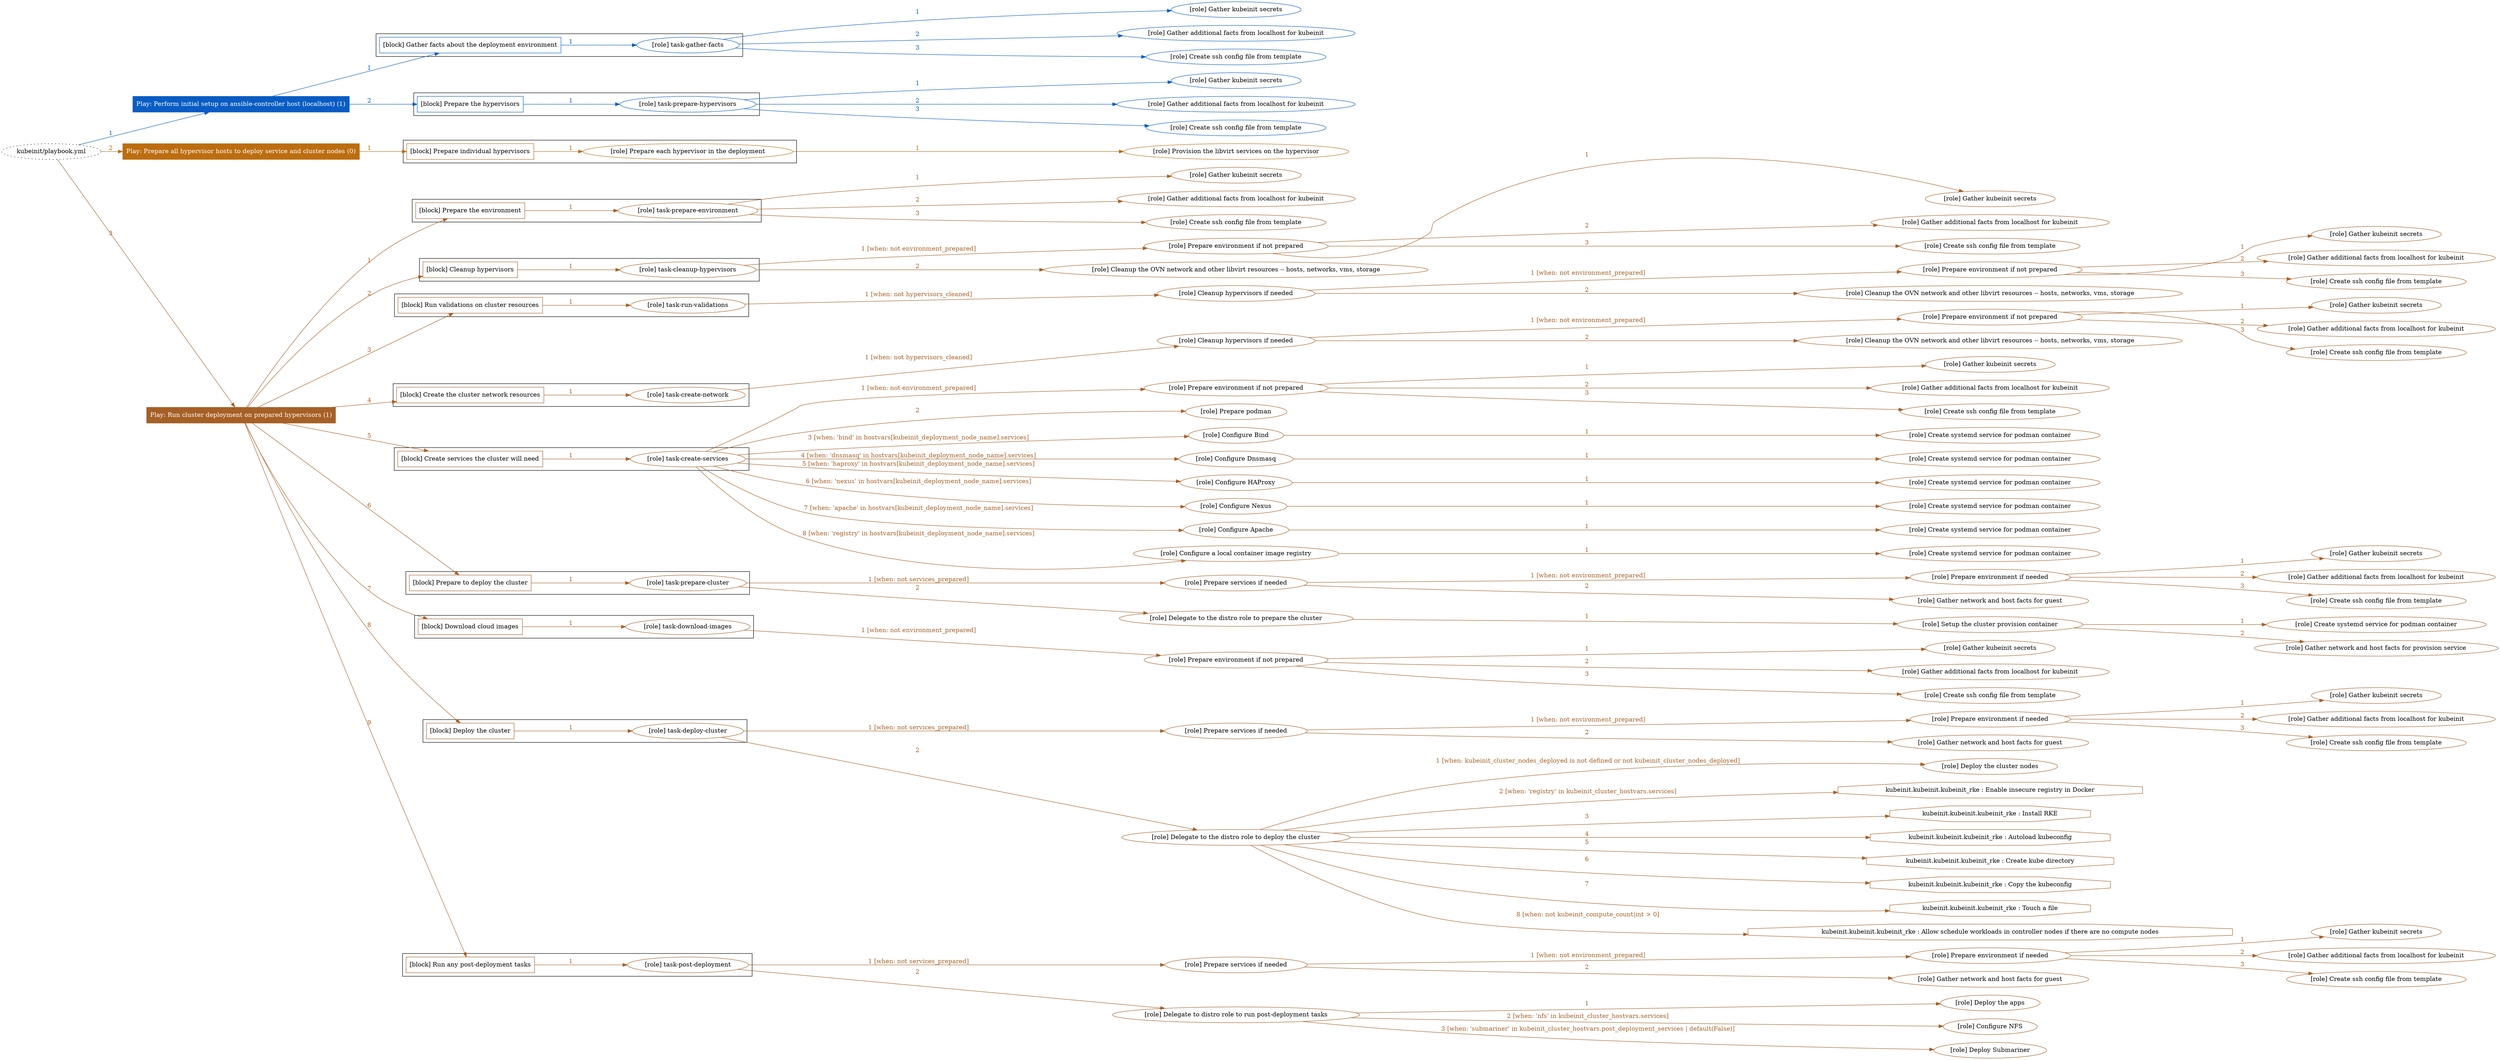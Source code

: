 digraph {
	graph [concentrate=true ordering=in rankdir=LR ratio=fill]
	edge [esep=5 sep=10]
	"kubeinit/playbook.yml" [URL="/home/runner/work/kubeinit/kubeinit/kubeinit/playbook.yml" id=playbook_fe34e8a0 style=dotted]
	play_9c0b205e [label="Play: Perform initial setup on ansible-controller host (localhost) (1)" URL="/home/runner/work/kubeinit/kubeinit/kubeinit/playbook.yml" color="#095cc3" fontcolor="#ffffff" id=play_9c0b205e shape=box style=filled tooltip=localhost]
	"kubeinit/playbook.yml" -> play_9c0b205e [label="1 " color="#095cc3" fontcolor="#095cc3" id=edge_bffbe8af labeltooltip="1 " tooltip="1 "]
	subgraph "Gather kubeinit secrets" {
		role_e1640d51 [label="[role] Gather kubeinit secrets" URL="/home/runner/.ansible/collections/ansible_collections/kubeinit/kubeinit/roles/kubeinit_prepare/tasks/gather_kubeinit_facts.yml" color="#095cc3" id=role_e1640d51 tooltip="Gather kubeinit secrets"]
	}
	subgraph "Gather additional facts from localhost for kubeinit" {
		role_de370a4b [label="[role] Gather additional facts from localhost for kubeinit" URL="/home/runner/.ansible/collections/ansible_collections/kubeinit/kubeinit/roles/kubeinit_prepare/tasks/gather_kubeinit_facts.yml" color="#095cc3" id=role_de370a4b tooltip="Gather additional facts from localhost for kubeinit"]
	}
	subgraph "Create ssh config file from template" {
		role_37d95db9 [label="[role] Create ssh config file from template" URL="/home/runner/.ansible/collections/ansible_collections/kubeinit/kubeinit/roles/kubeinit_prepare/tasks/gather_kubeinit_facts.yml" color="#095cc3" id=role_37d95db9 tooltip="Create ssh config file from template"]
	}
	subgraph "task-gather-facts" {
		role_39956434 [label="[role] task-gather-facts" URL="/home/runner/work/kubeinit/kubeinit/kubeinit/playbook.yml" color="#095cc3" id=role_39956434 tooltip="task-gather-facts"]
		role_39956434 -> role_e1640d51 [label="1 " color="#095cc3" fontcolor="#095cc3" id=edge_65debef9 labeltooltip="1 " tooltip="1 "]
		role_39956434 -> role_de370a4b [label="2 " color="#095cc3" fontcolor="#095cc3" id=edge_b039e6a9 labeltooltip="2 " tooltip="2 "]
		role_39956434 -> role_37d95db9 [label="3 " color="#095cc3" fontcolor="#095cc3" id=edge_5085c412 labeltooltip="3 " tooltip="3 "]
	}
	subgraph "Gather kubeinit secrets" {
		role_d4c2f6fe [label="[role] Gather kubeinit secrets" URL="/home/runner/.ansible/collections/ansible_collections/kubeinit/kubeinit/roles/kubeinit_prepare/tasks/gather_kubeinit_facts.yml" color="#095cc3" id=role_d4c2f6fe tooltip="Gather kubeinit secrets"]
	}
	subgraph "Gather additional facts from localhost for kubeinit" {
		role_e88be608 [label="[role] Gather additional facts from localhost for kubeinit" URL="/home/runner/.ansible/collections/ansible_collections/kubeinit/kubeinit/roles/kubeinit_prepare/tasks/gather_kubeinit_facts.yml" color="#095cc3" id=role_e88be608 tooltip="Gather additional facts from localhost for kubeinit"]
	}
	subgraph "Create ssh config file from template" {
		role_f9c2bd3b [label="[role] Create ssh config file from template" URL="/home/runner/.ansible/collections/ansible_collections/kubeinit/kubeinit/roles/kubeinit_prepare/tasks/gather_kubeinit_facts.yml" color="#095cc3" id=role_f9c2bd3b tooltip="Create ssh config file from template"]
	}
	subgraph "task-prepare-hypervisors" {
		role_167d0771 [label="[role] task-prepare-hypervisors" URL="/home/runner/work/kubeinit/kubeinit/kubeinit/playbook.yml" color="#095cc3" id=role_167d0771 tooltip="task-prepare-hypervisors"]
		role_167d0771 -> role_d4c2f6fe [label="1 " color="#095cc3" fontcolor="#095cc3" id=edge_fdb23a2d labeltooltip="1 " tooltip="1 "]
		role_167d0771 -> role_e88be608 [label="2 " color="#095cc3" fontcolor="#095cc3" id=edge_0bb4cd98 labeltooltip="2 " tooltip="2 "]
		role_167d0771 -> role_f9c2bd3b [label="3 " color="#095cc3" fontcolor="#095cc3" id=edge_c414ba57 labeltooltip="3 " tooltip="3 "]
	}
	subgraph "Play: Perform initial setup on ansible-controller host (localhost) (1)" {
		play_9c0b205e -> block_0f316320 [label=1 color="#095cc3" fontcolor="#095cc3" id=edge_a9e786d7 labeltooltip=1 tooltip=1]
		subgraph cluster_block_0f316320 {
			block_0f316320 [label="[block] Gather facts about the deployment environment" URL="/home/runner/work/kubeinit/kubeinit/kubeinit/playbook.yml" color="#095cc3" id=block_0f316320 labeltooltip="Gather facts about the deployment environment" shape=box tooltip="Gather facts about the deployment environment"]
			block_0f316320 -> role_39956434 [label="1 " color="#095cc3" fontcolor="#095cc3" id=edge_ee154761 labeltooltip="1 " tooltip="1 "]
		}
		play_9c0b205e -> block_0576909c [label=2 color="#095cc3" fontcolor="#095cc3" id=edge_ca865987 labeltooltip=2 tooltip=2]
		subgraph cluster_block_0576909c {
			block_0576909c [label="[block] Prepare the hypervisors" URL="/home/runner/work/kubeinit/kubeinit/kubeinit/playbook.yml" color="#095cc3" id=block_0576909c labeltooltip="Prepare the hypervisors" shape=box tooltip="Prepare the hypervisors"]
			block_0576909c -> role_167d0771 [label="1 " color="#095cc3" fontcolor="#095cc3" id=edge_6fd53b3e labeltooltip="1 " tooltip="1 "]
		}
	}
	play_3e643c8e [label="Play: Prepare all hypervisor hosts to deploy service and cluster nodes (0)" URL="/home/runner/work/kubeinit/kubeinit/kubeinit/playbook.yml" color="#bc6d10" fontcolor="#ffffff" id=play_3e643c8e shape=box style=filled tooltip="Play: Prepare all hypervisor hosts to deploy service and cluster nodes (0)"]
	"kubeinit/playbook.yml" -> play_3e643c8e [label="2 " color="#bc6d10" fontcolor="#bc6d10" id=edge_363b2026 labeltooltip="2 " tooltip="2 "]
	subgraph "Provision the libvirt services on the hypervisor" {
		role_adb630d2 [label="[role] Provision the libvirt services on the hypervisor" URL="/home/runner/.ansible/collections/ansible_collections/kubeinit/kubeinit/roles/kubeinit_prepare/tasks/prepare_hypervisor.yml" color="#bc6d10" id=role_adb630d2 tooltip="Provision the libvirt services on the hypervisor"]
	}
	subgraph "Prepare each hypervisor in the deployment" {
		role_0bcf5a8e [label="[role] Prepare each hypervisor in the deployment" URL="/home/runner/work/kubeinit/kubeinit/kubeinit/playbook.yml" color="#bc6d10" id=role_0bcf5a8e tooltip="Prepare each hypervisor in the deployment"]
		role_0bcf5a8e -> role_adb630d2 [label="1 " color="#bc6d10" fontcolor="#bc6d10" id=edge_fae4fd6c labeltooltip="1 " tooltip="1 "]
	}
	subgraph "Play: Prepare all hypervisor hosts to deploy service and cluster nodes (0)" {
		play_3e643c8e -> block_5d1964eb [label=1 color="#bc6d10" fontcolor="#bc6d10" id=edge_9838f5aa labeltooltip=1 tooltip=1]
		subgraph cluster_block_5d1964eb {
			block_5d1964eb [label="[block] Prepare individual hypervisors" URL="/home/runner/work/kubeinit/kubeinit/kubeinit/playbook.yml" color="#bc6d10" id=block_5d1964eb labeltooltip="Prepare individual hypervisors" shape=box tooltip="Prepare individual hypervisors"]
			block_5d1964eb -> role_0bcf5a8e [label="1 " color="#bc6d10" fontcolor="#bc6d10" id=edge_b7c336b2 labeltooltip="1 " tooltip="1 "]
		}
	}
	play_5c9658aa [label="Play: Run cluster deployment on prepared hypervisors (1)" URL="/home/runner/work/kubeinit/kubeinit/kubeinit/playbook.yml" color="#a66026" fontcolor="#ffffff" id=play_5c9658aa shape=box style=filled tooltip=localhost]
	"kubeinit/playbook.yml" -> play_5c9658aa [label="3 " color="#a66026" fontcolor="#a66026" id=edge_738f058e labeltooltip="3 " tooltip="3 "]
	subgraph "Gather kubeinit secrets" {
		role_40c6a48e [label="[role] Gather kubeinit secrets" URL="/home/runner/.ansible/collections/ansible_collections/kubeinit/kubeinit/roles/kubeinit_prepare/tasks/gather_kubeinit_facts.yml" color="#a66026" id=role_40c6a48e tooltip="Gather kubeinit secrets"]
	}
	subgraph "Gather additional facts from localhost for kubeinit" {
		role_91cb5350 [label="[role] Gather additional facts from localhost for kubeinit" URL="/home/runner/.ansible/collections/ansible_collections/kubeinit/kubeinit/roles/kubeinit_prepare/tasks/gather_kubeinit_facts.yml" color="#a66026" id=role_91cb5350 tooltip="Gather additional facts from localhost for kubeinit"]
	}
	subgraph "Create ssh config file from template" {
		role_c401ba5c [label="[role] Create ssh config file from template" URL="/home/runner/.ansible/collections/ansible_collections/kubeinit/kubeinit/roles/kubeinit_prepare/tasks/gather_kubeinit_facts.yml" color="#a66026" id=role_c401ba5c tooltip="Create ssh config file from template"]
	}
	subgraph "task-prepare-environment" {
		role_5529e297 [label="[role] task-prepare-environment" URL="/home/runner/work/kubeinit/kubeinit/kubeinit/playbook.yml" color="#a66026" id=role_5529e297 tooltip="task-prepare-environment"]
		role_5529e297 -> role_40c6a48e [label="1 " color="#a66026" fontcolor="#a66026" id=edge_7d2e33de labeltooltip="1 " tooltip="1 "]
		role_5529e297 -> role_91cb5350 [label="2 " color="#a66026" fontcolor="#a66026" id=edge_311bb354 labeltooltip="2 " tooltip="2 "]
		role_5529e297 -> role_c401ba5c [label="3 " color="#a66026" fontcolor="#a66026" id=edge_d518985f labeltooltip="3 " tooltip="3 "]
	}
	subgraph "Gather kubeinit secrets" {
		role_8f4e50d2 [label="[role] Gather kubeinit secrets" URL="/home/runner/.ansible/collections/ansible_collections/kubeinit/kubeinit/roles/kubeinit_prepare/tasks/gather_kubeinit_facts.yml" color="#a66026" id=role_8f4e50d2 tooltip="Gather kubeinit secrets"]
	}
	subgraph "Gather additional facts from localhost for kubeinit" {
		role_58cf25cd [label="[role] Gather additional facts from localhost for kubeinit" URL="/home/runner/.ansible/collections/ansible_collections/kubeinit/kubeinit/roles/kubeinit_prepare/tasks/gather_kubeinit_facts.yml" color="#a66026" id=role_58cf25cd tooltip="Gather additional facts from localhost for kubeinit"]
	}
	subgraph "Create ssh config file from template" {
		role_5f051ae1 [label="[role] Create ssh config file from template" URL="/home/runner/.ansible/collections/ansible_collections/kubeinit/kubeinit/roles/kubeinit_prepare/tasks/gather_kubeinit_facts.yml" color="#a66026" id=role_5f051ae1 tooltip="Create ssh config file from template"]
	}
	subgraph "Prepare environment if not prepared" {
		role_4f41f121 [label="[role] Prepare environment if not prepared" URL="/home/runner/.ansible/collections/ansible_collections/kubeinit/kubeinit/roles/kubeinit_prepare/tasks/cleanup_hypervisors.yml" color="#a66026" id=role_4f41f121 tooltip="Prepare environment if not prepared"]
		role_4f41f121 -> role_8f4e50d2 [label="1 " color="#a66026" fontcolor="#a66026" id=edge_45993ec2 labeltooltip="1 " tooltip="1 "]
		role_4f41f121 -> role_58cf25cd [label="2 " color="#a66026" fontcolor="#a66026" id=edge_1919733a labeltooltip="2 " tooltip="2 "]
		role_4f41f121 -> role_5f051ae1 [label="3 " color="#a66026" fontcolor="#a66026" id=edge_035f30ba labeltooltip="3 " tooltip="3 "]
	}
	subgraph "Cleanup the OVN network and other libvirt resources -- hosts, networks, vms, storage" {
		role_99d4be7d [label="[role] Cleanup the OVN network and other libvirt resources -- hosts, networks, vms, storage" URL="/home/runner/.ansible/collections/ansible_collections/kubeinit/kubeinit/roles/kubeinit_prepare/tasks/cleanup_hypervisors.yml" color="#a66026" id=role_99d4be7d tooltip="Cleanup the OVN network and other libvirt resources -- hosts, networks, vms, storage"]
	}
	subgraph "task-cleanup-hypervisors" {
		role_08a7f446 [label="[role] task-cleanup-hypervisors" URL="/home/runner/work/kubeinit/kubeinit/kubeinit/playbook.yml" color="#a66026" id=role_08a7f446 tooltip="task-cleanup-hypervisors"]
		role_08a7f446 -> role_4f41f121 [label="1 [when: not environment_prepared]" color="#a66026" fontcolor="#a66026" id=edge_fcaa0eaf labeltooltip="1 [when: not environment_prepared]" tooltip="1 [when: not environment_prepared]"]
		role_08a7f446 -> role_99d4be7d [label="2 " color="#a66026" fontcolor="#a66026" id=edge_d4a031b6 labeltooltip="2 " tooltip="2 "]
	}
	subgraph "Gather kubeinit secrets" {
		role_af3ca99b [label="[role] Gather kubeinit secrets" URL="/home/runner/.ansible/collections/ansible_collections/kubeinit/kubeinit/roles/kubeinit_prepare/tasks/gather_kubeinit_facts.yml" color="#a66026" id=role_af3ca99b tooltip="Gather kubeinit secrets"]
	}
	subgraph "Gather additional facts from localhost for kubeinit" {
		role_fe3f9070 [label="[role] Gather additional facts from localhost for kubeinit" URL="/home/runner/.ansible/collections/ansible_collections/kubeinit/kubeinit/roles/kubeinit_prepare/tasks/gather_kubeinit_facts.yml" color="#a66026" id=role_fe3f9070 tooltip="Gather additional facts from localhost for kubeinit"]
	}
	subgraph "Create ssh config file from template" {
		role_0b9f40be [label="[role] Create ssh config file from template" URL="/home/runner/.ansible/collections/ansible_collections/kubeinit/kubeinit/roles/kubeinit_prepare/tasks/gather_kubeinit_facts.yml" color="#a66026" id=role_0b9f40be tooltip="Create ssh config file from template"]
	}
	subgraph "Prepare environment if not prepared" {
		role_b4ab9ff5 [label="[role] Prepare environment if not prepared" URL="/home/runner/.ansible/collections/ansible_collections/kubeinit/kubeinit/roles/kubeinit_prepare/tasks/cleanup_hypervisors.yml" color="#a66026" id=role_b4ab9ff5 tooltip="Prepare environment if not prepared"]
		role_b4ab9ff5 -> role_af3ca99b [label="1 " color="#a66026" fontcolor="#a66026" id=edge_fe71f2f1 labeltooltip="1 " tooltip="1 "]
		role_b4ab9ff5 -> role_fe3f9070 [label="2 " color="#a66026" fontcolor="#a66026" id=edge_c71f73a9 labeltooltip="2 " tooltip="2 "]
		role_b4ab9ff5 -> role_0b9f40be [label="3 " color="#a66026" fontcolor="#a66026" id=edge_793f31df labeltooltip="3 " tooltip="3 "]
	}
	subgraph "Cleanup the OVN network and other libvirt resources -- hosts, networks, vms, storage" {
		role_eadd74a2 [label="[role] Cleanup the OVN network and other libvirt resources -- hosts, networks, vms, storage" URL="/home/runner/.ansible/collections/ansible_collections/kubeinit/kubeinit/roles/kubeinit_prepare/tasks/cleanup_hypervisors.yml" color="#a66026" id=role_eadd74a2 tooltip="Cleanup the OVN network and other libvirt resources -- hosts, networks, vms, storage"]
	}
	subgraph "Cleanup hypervisors if needed" {
		role_bb9842e7 [label="[role] Cleanup hypervisors if needed" URL="/home/runner/.ansible/collections/ansible_collections/kubeinit/kubeinit/roles/kubeinit_validations/tasks/main.yml" color="#a66026" id=role_bb9842e7 tooltip="Cleanup hypervisors if needed"]
		role_bb9842e7 -> role_b4ab9ff5 [label="1 [when: not environment_prepared]" color="#a66026" fontcolor="#a66026" id=edge_9298ee03 labeltooltip="1 [when: not environment_prepared]" tooltip="1 [when: not environment_prepared]"]
		role_bb9842e7 -> role_eadd74a2 [label="2 " color="#a66026" fontcolor="#a66026" id=edge_7cf34c5c labeltooltip="2 " tooltip="2 "]
	}
	subgraph "task-run-validations" {
		role_40655a6a [label="[role] task-run-validations" URL="/home/runner/work/kubeinit/kubeinit/kubeinit/playbook.yml" color="#a66026" id=role_40655a6a tooltip="task-run-validations"]
		role_40655a6a -> role_bb9842e7 [label="1 [when: not hypervisors_cleaned]" color="#a66026" fontcolor="#a66026" id=edge_7fa7163b labeltooltip="1 [when: not hypervisors_cleaned]" tooltip="1 [when: not hypervisors_cleaned]"]
	}
	subgraph "Gather kubeinit secrets" {
		role_af206c48 [label="[role] Gather kubeinit secrets" URL="/home/runner/.ansible/collections/ansible_collections/kubeinit/kubeinit/roles/kubeinit_prepare/tasks/gather_kubeinit_facts.yml" color="#a66026" id=role_af206c48 tooltip="Gather kubeinit secrets"]
	}
	subgraph "Gather additional facts from localhost for kubeinit" {
		role_7c6b5a40 [label="[role] Gather additional facts from localhost for kubeinit" URL="/home/runner/.ansible/collections/ansible_collections/kubeinit/kubeinit/roles/kubeinit_prepare/tasks/gather_kubeinit_facts.yml" color="#a66026" id=role_7c6b5a40 tooltip="Gather additional facts from localhost for kubeinit"]
	}
	subgraph "Create ssh config file from template" {
		role_515eb966 [label="[role] Create ssh config file from template" URL="/home/runner/.ansible/collections/ansible_collections/kubeinit/kubeinit/roles/kubeinit_prepare/tasks/gather_kubeinit_facts.yml" color="#a66026" id=role_515eb966 tooltip="Create ssh config file from template"]
	}
	subgraph "Prepare environment if not prepared" {
		role_2a192465 [label="[role] Prepare environment if not prepared" URL="/home/runner/.ansible/collections/ansible_collections/kubeinit/kubeinit/roles/kubeinit_prepare/tasks/cleanup_hypervisors.yml" color="#a66026" id=role_2a192465 tooltip="Prepare environment if not prepared"]
		role_2a192465 -> role_af206c48 [label="1 " color="#a66026" fontcolor="#a66026" id=edge_dd006769 labeltooltip="1 " tooltip="1 "]
		role_2a192465 -> role_7c6b5a40 [label="2 " color="#a66026" fontcolor="#a66026" id=edge_7196a6a1 labeltooltip="2 " tooltip="2 "]
		role_2a192465 -> role_515eb966 [label="3 " color="#a66026" fontcolor="#a66026" id=edge_86304316 labeltooltip="3 " tooltip="3 "]
	}
	subgraph "Cleanup the OVN network and other libvirt resources -- hosts, networks, vms, storage" {
		role_bba50574 [label="[role] Cleanup the OVN network and other libvirt resources -- hosts, networks, vms, storage" URL="/home/runner/.ansible/collections/ansible_collections/kubeinit/kubeinit/roles/kubeinit_prepare/tasks/cleanup_hypervisors.yml" color="#a66026" id=role_bba50574 tooltip="Cleanup the OVN network and other libvirt resources -- hosts, networks, vms, storage"]
	}
	subgraph "Cleanup hypervisors if needed" {
		role_d2c3c6a8 [label="[role] Cleanup hypervisors if needed" URL="/home/runner/.ansible/collections/ansible_collections/kubeinit/kubeinit/roles/kubeinit_libvirt/tasks/create_network.yml" color="#a66026" id=role_d2c3c6a8 tooltip="Cleanup hypervisors if needed"]
		role_d2c3c6a8 -> role_2a192465 [label="1 [when: not environment_prepared]" color="#a66026" fontcolor="#a66026" id=edge_82b76984 labeltooltip="1 [when: not environment_prepared]" tooltip="1 [when: not environment_prepared]"]
		role_d2c3c6a8 -> role_bba50574 [label="2 " color="#a66026" fontcolor="#a66026" id=edge_02e5afa6 labeltooltip="2 " tooltip="2 "]
	}
	subgraph "task-create-network" {
		role_0129a430 [label="[role] task-create-network" URL="/home/runner/work/kubeinit/kubeinit/kubeinit/playbook.yml" color="#a66026" id=role_0129a430 tooltip="task-create-network"]
		role_0129a430 -> role_d2c3c6a8 [label="1 [when: not hypervisors_cleaned]" color="#a66026" fontcolor="#a66026" id=edge_24b5eb38 labeltooltip="1 [when: not hypervisors_cleaned]" tooltip="1 [when: not hypervisors_cleaned]"]
	}
	subgraph "Gather kubeinit secrets" {
		role_3623cb34 [label="[role] Gather kubeinit secrets" URL="/home/runner/.ansible/collections/ansible_collections/kubeinit/kubeinit/roles/kubeinit_prepare/tasks/gather_kubeinit_facts.yml" color="#a66026" id=role_3623cb34 tooltip="Gather kubeinit secrets"]
	}
	subgraph "Gather additional facts from localhost for kubeinit" {
		role_6e1be596 [label="[role] Gather additional facts from localhost for kubeinit" URL="/home/runner/.ansible/collections/ansible_collections/kubeinit/kubeinit/roles/kubeinit_prepare/tasks/gather_kubeinit_facts.yml" color="#a66026" id=role_6e1be596 tooltip="Gather additional facts from localhost for kubeinit"]
	}
	subgraph "Create ssh config file from template" {
		role_fdf291c1 [label="[role] Create ssh config file from template" URL="/home/runner/.ansible/collections/ansible_collections/kubeinit/kubeinit/roles/kubeinit_prepare/tasks/gather_kubeinit_facts.yml" color="#a66026" id=role_fdf291c1 tooltip="Create ssh config file from template"]
	}
	subgraph "Prepare environment if not prepared" {
		role_2bdd191a [label="[role] Prepare environment if not prepared" URL="/home/runner/.ansible/collections/ansible_collections/kubeinit/kubeinit/roles/kubeinit_services/tasks/main.yml" color="#a66026" id=role_2bdd191a tooltip="Prepare environment if not prepared"]
		role_2bdd191a -> role_3623cb34 [label="1 " color="#a66026" fontcolor="#a66026" id=edge_8d4df918 labeltooltip="1 " tooltip="1 "]
		role_2bdd191a -> role_6e1be596 [label="2 " color="#a66026" fontcolor="#a66026" id=edge_79024874 labeltooltip="2 " tooltip="2 "]
		role_2bdd191a -> role_fdf291c1 [label="3 " color="#a66026" fontcolor="#a66026" id=edge_3f2ade95 labeltooltip="3 " tooltip="3 "]
	}
	subgraph "Prepare podman" {
		role_145aa4d2 [label="[role] Prepare podman" URL="/home/runner/.ansible/collections/ansible_collections/kubeinit/kubeinit/roles/kubeinit_services/tasks/00_create_service_pod.yml" color="#a66026" id=role_145aa4d2 tooltip="Prepare podman"]
	}
	subgraph "Create systemd service for podman container" {
		role_9ac84d60 [label="[role] Create systemd service for podman container" URL="/home/runner/.ansible/collections/ansible_collections/kubeinit/kubeinit/roles/kubeinit_bind/tasks/main.yml" color="#a66026" id=role_9ac84d60 tooltip="Create systemd service for podman container"]
	}
	subgraph "Configure Bind" {
		role_7bae5fd0 [label="[role] Configure Bind" URL="/home/runner/.ansible/collections/ansible_collections/kubeinit/kubeinit/roles/kubeinit_services/tasks/start_services_containers.yml" color="#a66026" id=role_7bae5fd0 tooltip="Configure Bind"]
		role_7bae5fd0 -> role_9ac84d60 [label="1 " color="#a66026" fontcolor="#a66026" id=edge_618cd9e1 labeltooltip="1 " tooltip="1 "]
	}
	subgraph "Create systemd service for podman container" {
		role_3da0f931 [label="[role] Create systemd service for podman container" URL="/home/runner/.ansible/collections/ansible_collections/kubeinit/kubeinit/roles/kubeinit_dnsmasq/tasks/main.yml" color="#a66026" id=role_3da0f931 tooltip="Create systemd service for podman container"]
	}
	subgraph "Configure Dnsmasq" {
		role_75ae9769 [label="[role] Configure Dnsmasq" URL="/home/runner/.ansible/collections/ansible_collections/kubeinit/kubeinit/roles/kubeinit_services/tasks/start_services_containers.yml" color="#a66026" id=role_75ae9769 tooltip="Configure Dnsmasq"]
		role_75ae9769 -> role_3da0f931 [label="1 " color="#a66026" fontcolor="#a66026" id=edge_10fe2de3 labeltooltip="1 " tooltip="1 "]
	}
	subgraph "Create systemd service for podman container" {
		role_b36988fc [label="[role] Create systemd service for podman container" URL="/home/runner/.ansible/collections/ansible_collections/kubeinit/kubeinit/roles/kubeinit_haproxy/tasks/main.yml" color="#a66026" id=role_b36988fc tooltip="Create systemd service for podman container"]
	}
	subgraph "Configure HAProxy" {
		role_6801e89b [label="[role] Configure HAProxy" URL="/home/runner/.ansible/collections/ansible_collections/kubeinit/kubeinit/roles/kubeinit_services/tasks/start_services_containers.yml" color="#a66026" id=role_6801e89b tooltip="Configure HAProxy"]
		role_6801e89b -> role_b36988fc [label="1 " color="#a66026" fontcolor="#a66026" id=edge_fdd634fe labeltooltip="1 " tooltip="1 "]
	}
	subgraph "Create systemd service for podman container" {
		role_ac14302d [label="[role] Create systemd service for podman container" URL="/home/runner/.ansible/collections/ansible_collections/kubeinit/kubeinit/roles/kubeinit_nexus/tasks/main.yml" color="#a66026" id=role_ac14302d tooltip="Create systemd service for podman container"]
	}
	subgraph "Configure Nexus" {
		role_25e23142 [label="[role] Configure Nexus" URL="/home/runner/.ansible/collections/ansible_collections/kubeinit/kubeinit/roles/kubeinit_services/tasks/start_services_containers.yml" color="#a66026" id=role_25e23142 tooltip="Configure Nexus"]
		role_25e23142 -> role_ac14302d [label="1 " color="#a66026" fontcolor="#a66026" id=edge_e547826c labeltooltip="1 " tooltip="1 "]
	}
	subgraph "Create systemd service for podman container" {
		role_ec865fc1 [label="[role] Create systemd service for podman container" URL="/home/runner/.ansible/collections/ansible_collections/kubeinit/kubeinit/roles/kubeinit_apache/tasks/main.yml" color="#a66026" id=role_ec865fc1 tooltip="Create systemd service for podman container"]
	}
	subgraph "Configure Apache" {
		role_325ec36b [label="[role] Configure Apache" URL="/home/runner/.ansible/collections/ansible_collections/kubeinit/kubeinit/roles/kubeinit_services/tasks/start_services_containers.yml" color="#a66026" id=role_325ec36b tooltip="Configure Apache"]
		role_325ec36b -> role_ec865fc1 [label="1 " color="#a66026" fontcolor="#a66026" id=edge_7643a9b4 labeltooltip="1 " tooltip="1 "]
	}
	subgraph "Create systemd service for podman container" {
		role_fb1521e1 [label="[role] Create systemd service for podman container" URL="/home/runner/.ansible/collections/ansible_collections/kubeinit/kubeinit/roles/kubeinit_registry/tasks/main.yml" color="#a66026" id=role_fb1521e1 tooltip="Create systemd service for podman container"]
	}
	subgraph "Configure a local container image registry" {
		role_2659f1cc [label="[role] Configure a local container image registry" URL="/home/runner/.ansible/collections/ansible_collections/kubeinit/kubeinit/roles/kubeinit_services/tasks/start_services_containers.yml" color="#a66026" id=role_2659f1cc tooltip="Configure a local container image registry"]
		role_2659f1cc -> role_fb1521e1 [label="1 " color="#a66026" fontcolor="#a66026" id=edge_6d5b540b labeltooltip="1 " tooltip="1 "]
	}
	subgraph "task-create-services" {
		role_e2119de1 [label="[role] task-create-services" URL="/home/runner/work/kubeinit/kubeinit/kubeinit/playbook.yml" color="#a66026" id=role_e2119de1 tooltip="task-create-services"]
		role_e2119de1 -> role_2bdd191a [label="1 [when: not environment_prepared]" color="#a66026" fontcolor="#a66026" id=edge_89402ab5 labeltooltip="1 [when: not environment_prepared]" tooltip="1 [when: not environment_prepared]"]
		role_e2119de1 -> role_145aa4d2 [label="2 " color="#a66026" fontcolor="#a66026" id=edge_3641fc36 labeltooltip="2 " tooltip="2 "]
		role_e2119de1 -> role_7bae5fd0 [label="3 [when: 'bind' in hostvars[kubeinit_deployment_node_name].services]" color="#a66026" fontcolor="#a66026" id=edge_b2f09f3f labeltooltip="3 [when: 'bind' in hostvars[kubeinit_deployment_node_name].services]" tooltip="3 [when: 'bind' in hostvars[kubeinit_deployment_node_name].services]"]
		role_e2119de1 -> role_75ae9769 [label="4 [when: 'dnsmasq' in hostvars[kubeinit_deployment_node_name].services]" color="#a66026" fontcolor="#a66026" id=edge_b2445e47 labeltooltip="4 [when: 'dnsmasq' in hostvars[kubeinit_deployment_node_name].services]" tooltip="4 [when: 'dnsmasq' in hostvars[kubeinit_deployment_node_name].services]"]
		role_e2119de1 -> role_6801e89b [label="5 [when: 'haproxy' in hostvars[kubeinit_deployment_node_name].services]" color="#a66026" fontcolor="#a66026" id=edge_3aab867f labeltooltip="5 [when: 'haproxy' in hostvars[kubeinit_deployment_node_name].services]" tooltip="5 [when: 'haproxy' in hostvars[kubeinit_deployment_node_name].services]"]
		role_e2119de1 -> role_25e23142 [label="6 [when: 'nexus' in hostvars[kubeinit_deployment_node_name].services]" color="#a66026" fontcolor="#a66026" id=edge_484a5a55 labeltooltip="6 [when: 'nexus' in hostvars[kubeinit_deployment_node_name].services]" tooltip="6 [when: 'nexus' in hostvars[kubeinit_deployment_node_name].services]"]
		role_e2119de1 -> role_325ec36b [label="7 [when: 'apache' in hostvars[kubeinit_deployment_node_name].services]" color="#a66026" fontcolor="#a66026" id=edge_be241ce3 labeltooltip="7 [when: 'apache' in hostvars[kubeinit_deployment_node_name].services]" tooltip="7 [when: 'apache' in hostvars[kubeinit_deployment_node_name].services]"]
		role_e2119de1 -> role_2659f1cc [label="8 [when: 'registry' in hostvars[kubeinit_deployment_node_name].services]" color="#a66026" fontcolor="#a66026" id=edge_5d0f958e labeltooltip="8 [when: 'registry' in hostvars[kubeinit_deployment_node_name].services]" tooltip="8 [when: 'registry' in hostvars[kubeinit_deployment_node_name].services]"]
	}
	subgraph "Gather kubeinit secrets" {
		role_8c6142c2 [label="[role] Gather kubeinit secrets" URL="/home/runner/.ansible/collections/ansible_collections/kubeinit/kubeinit/roles/kubeinit_prepare/tasks/gather_kubeinit_facts.yml" color="#a66026" id=role_8c6142c2 tooltip="Gather kubeinit secrets"]
	}
	subgraph "Gather additional facts from localhost for kubeinit" {
		role_1cd474b1 [label="[role] Gather additional facts from localhost for kubeinit" URL="/home/runner/.ansible/collections/ansible_collections/kubeinit/kubeinit/roles/kubeinit_prepare/tasks/gather_kubeinit_facts.yml" color="#a66026" id=role_1cd474b1 tooltip="Gather additional facts from localhost for kubeinit"]
	}
	subgraph "Create ssh config file from template" {
		role_c67271f9 [label="[role] Create ssh config file from template" URL="/home/runner/.ansible/collections/ansible_collections/kubeinit/kubeinit/roles/kubeinit_prepare/tasks/gather_kubeinit_facts.yml" color="#a66026" id=role_c67271f9 tooltip="Create ssh config file from template"]
	}
	subgraph "Prepare environment if needed" {
		role_8e5e06a4 [label="[role] Prepare environment if needed" URL="/home/runner/.ansible/collections/ansible_collections/kubeinit/kubeinit/roles/kubeinit_services/tasks/prepare_services.yml" color="#a66026" id=role_8e5e06a4 tooltip="Prepare environment if needed"]
		role_8e5e06a4 -> role_8c6142c2 [label="1 " color="#a66026" fontcolor="#a66026" id=edge_9b72f3dc labeltooltip="1 " tooltip="1 "]
		role_8e5e06a4 -> role_1cd474b1 [label="2 " color="#a66026" fontcolor="#a66026" id=edge_c86a1d48 labeltooltip="2 " tooltip="2 "]
		role_8e5e06a4 -> role_c67271f9 [label="3 " color="#a66026" fontcolor="#a66026" id=edge_1212fe9d labeltooltip="3 " tooltip="3 "]
	}
	subgraph "Gather network and host facts for guest" {
		role_86711632 [label="[role] Gather network and host facts for guest" URL="/home/runner/.ansible/collections/ansible_collections/kubeinit/kubeinit/roles/kubeinit_services/tasks/prepare_services.yml" color="#a66026" id=role_86711632 tooltip="Gather network and host facts for guest"]
	}
	subgraph "Prepare services if needed" {
		role_302af279 [label="[role] Prepare services if needed" URL="/home/runner/.ansible/collections/ansible_collections/kubeinit/kubeinit/roles/kubeinit_prepare/tasks/prepare_cluster.yml" color="#a66026" id=role_302af279 tooltip="Prepare services if needed"]
		role_302af279 -> role_8e5e06a4 [label="1 [when: not environment_prepared]" color="#a66026" fontcolor="#a66026" id=edge_0522bbe5 labeltooltip="1 [when: not environment_prepared]" tooltip="1 [when: not environment_prepared]"]
		role_302af279 -> role_86711632 [label="2 " color="#a66026" fontcolor="#a66026" id=edge_00f2c067 labeltooltip="2 " tooltip="2 "]
	}
	subgraph "Create systemd service for podman container" {
		role_c6934c04 [label="[role] Create systemd service for podman container" URL="/home/runner/.ansible/collections/ansible_collections/kubeinit/kubeinit/roles/kubeinit_services/tasks/create_provision_container.yml" color="#a66026" id=role_c6934c04 tooltip="Create systemd service for podman container"]
	}
	subgraph "Gather network and host facts for provision service" {
		role_22c3b875 [label="[role] Gather network and host facts for provision service" URL="/home/runner/.ansible/collections/ansible_collections/kubeinit/kubeinit/roles/kubeinit_services/tasks/create_provision_container.yml" color="#a66026" id=role_22c3b875 tooltip="Gather network and host facts for provision service"]
	}
	subgraph "Setup the cluster provision container" {
		role_b07bd163 [label="[role] Setup the cluster provision container" URL="/home/runner/.ansible/collections/ansible_collections/kubeinit/kubeinit/roles/kubeinit_rke/tasks/prepare_cluster.yml" color="#a66026" id=role_b07bd163 tooltip="Setup the cluster provision container"]
		role_b07bd163 -> role_c6934c04 [label="1 " color="#a66026" fontcolor="#a66026" id=edge_f20f2ee4 labeltooltip="1 " tooltip="1 "]
		role_b07bd163 -> role_22c3b875 [label="2 " color="#a66026" fontcolor="#a66026" id=edge_36d9f7c7 labeltooltip="2 " tooltip="2 "]
	}
	subgraph "Delegate to the distro role to prepare the cluster" {
		role_6697be1e [label="[role] Delegate to the distro role to prepare the cluster" URL="/home/runner/.ansible/collections/ansible_collections/kubeinit/kubeinit/roles/kubeinit_prepare/tasks/prepare_cluster.yml" color="#a66026" id=role_6697be1e tooltip="Delegate to the distro role to prepare the cluster"]
		role_6697be1e -> role_b07bd163 [label="1 " color="#a66026" fontcolor="#a66026" id=edge_f1b56475 labeltooltip="1 " tooltip="1 "]
	}
	subgraph "task-prepare-cluster" {
		role_18324ac2 [label="[role] task-prepare-cluster" URL="/home/runner/work/kubeinit/kubeinit/kubeinit/playbook.yml" color="#a66026" id=role_18324ac2 tooltip="task-prepare-cluster"]
		role_18324ac2 -> role_302af279 [label="1 [when: not services_prepared]" color="#a66026" fontcolor="#a66026" id=edge_3f0a5343 labeltooltip="1 [when: not services_prepared]" tooltip="1 [when: not services_prepared]"]
		role_18324ac2 -> role_6697be1e [label="2 " color="#a66026" fontcolor="#a66026" id=edge_ea3b39cc labeltooltip="2 " tooltip="2 "]
	}
	subgraph "Gather kubeinit secrets" {
		role_53a95143 [label="[role] Gather kubeinit secrets" URL="/home/runner/.ansible/collections/ansible_collections/kubeinit/kubeinit/roles/kubeinit_prepare/tasks/gather_kubeinit_facts.yml" color="#a66026" id=role_53a95143 tooltip="Gather kubeinit secrets"]
	}
	subgraph "Gather additional facts from localhost for kubeinit" {
		role_bbe7d100 [label="[role] Gather additional facts from localhost for kubeinit" URL="/home/runner/.ansible/collections/ansible_collections/kubeinit/kubeinit/roles/kubeinit_prepare/tasks/gather_kubeinit_facts.yml" color="#a66026" id=role_bbe7d100 tooltip="Gather additional facts from localhost for kubeinit"]
	}
	subgraph "Create ssh config file from template" {
		role_d82cb236 [label="[role] Create ssh config file from template" URL="/home/runner/.ansible/collections/ansible_collections/kubeinit/kubeinit/roles/kubeinit_prepare/tasks/gather_kubeinit_facts.yml" color="#a66026" id=role_d82cb236 tooltip="Create ssh config file from template"]
	}
	subgraph "Prepare environment if not prepared" {
		role_cb86e205 [label="[role] Prepare environment if not prepared" URL="/home/runner/.ansible/collections/ansible_collections/kubeinit/kubeinit/roles/kubeinit_libvirt/tasks/download_cloud_images.yml" color="#a66026" id=role_cb86e205 tooltip="Prepare environment if not prepared"]
		role_cb86e205 -> role_53a95143 [label="1 " color="#a66026" fontcolor="#a66026" id=edge_f2c9a72e labeltooltip="1 " tooltip="1 "]
		role_cb86e205 -> role_bbe7d100 [label="2 " color="#a66026" fontcolor="#a66026" id=edge_300674ff labeltooltip="2 " tooltip="2 "]
		role_cb86e205 -> role_d82cb236 [label="3 " color="#a66026" fontcolor="#a66026" id=edge_c0f959df labeltooltip="3 " tooltip="3 "]
	}
	subgraph "task-download-images" {
		role_83c3e46c [label="[role] task-download-images" URL="/home/runner/work/kubeinit/kubeinit/kubeinit/playbook.yml" color="#a66026" id=role_83c3e46c tooltip="task-download-images"]
		role_83c3e46c -> role_cb86e205 [label="1 [when: not environment_prepared]" color="#a66026" fontcolor="#a66026" id=edge_2443d534 labeltooltip="1 [when: not environment_prepared]" tooltip="1 [when: not environment_prepared]"]
	}
	subgraph "Gather kubeinit secrets" {
		role_e85da786 [label="[role] Gather kubeinit secrets" URL="/home/runner/.ansible/collections/ansible_collections/kubeinit/kubeinit/roles/kubeinit_prepare/tasks/gather_kubeinit_facts.yml" color="#a66026" id=role_e85da786 tooltip="Gather kubeinit secrets"]
	}
	subgraph "Gather additional facts from localhost for kubeinit" {
		role_44b10394 [label="[role] Gather additional facts from localhost for kubeinit" URL="/home/runner/.ansible/collections/ansible_collections/kubeinit/kubeinit/roles/kubeinit_prepare/tasks/gather_kubeinit_facts.yml" color="#a66026" id=role_44b10394 tooltip="Gather additional facts from localhost for kubeinit"]
	}
	subgraph "Create ssh config file from template" {
		role_a8f23e4b [label="[role] Create ssh config file from template" URL="/home/runner/.ansible/collections/ansible_collections/kubeinit/kubeinit/roles/kubeinit_prepare/tasks/gather_kubeinit_facts.yml" color="#a66026" id=role_a8f23e4b tooltip="Create ssh config file from template"]
	}
	subgraph "Prepare environment if needed" {
		role_1736a7b4 [label="[role] Prepare environment if needed" URL="/home/runner/.ansible/collections/ansible_collections/kubeinit/kubeinit/roles/kubeinit_services/tasks/prepare_services.yml" color="#a66026" id=role_1736a7b4 tooltip="Prepare environment if needed"]
		role_1736a7b4 -> role_e85da786 [label="1 " color="#a66026" fontcolor="#a66026" id=edge_51a1a9db labeltooltip="1 " tooltip="1 "]
		role_1736a7b4 -> role_44b10394 [label="2 " color="#a66026" fontcolor="#a66026" id=edge_f63c422e labeltooltip="2 " tooltip="2 "]
		role_1736a7b4 -> role_a8f23e4b [label="3 " color="#a66026" fontcolor="#a66026" id=edge_52daafa3 labeltooltip="3 " tooltip="3 "]
	}
	subgraph "Gather network and host facts for guest" {
		role_29090197 [label="[role] Gather network and host facts for guest" URL="/home/runner/.ansible/collections/ansible_collections/kubeinit/kubeinit/roles/kubeinit_services/tasks/prepare_services.yml" color="#a66026" id=role_29090197 tooltip="Gather network and host facts for guest"]
	}
	subgraph "Prepare services if needed" {
		role_56fbf934 [label="[role] Prepare services if needed" URL="/home/runner/.ansible/collections/ansible_collections/kubeinit/kubeinit/roles/kubeinit_prepare/tasks/deploy_cluster.yml" color="#a66026" id=role_56fbf934 tooltip="Prepare services if needed"]
		role_56fbf934 -> role_1736a7b4 [label="1 [when: not environment_prepared]" color="#a66026" fontcolor="#a66026" id=edge_2764ea1a labeltooltip="1 [when: not environment_prepared]" tooltip="1 [when: not environment_prepared]"]
		role_56fbf934 -> role_29090197 [label="2 " color="#a66026" fontcolor="#a66026" id=edge_e869c868 labeltooltip="2 " tooltip="2 "]
	}
	subgraph "Deploy the cluster nodes" {
		role_3b760abc [label="[role] Deploy the cluster nodes" URL="/home/runner/.ansible/collections/ansible_collections/kubeinit/kubeinit/roles/kubeinit_rke/tasks/main.yml" color="#a66026" id=role_3b760abc tooltip="Deploy the cluster nodes"]
	}
	subgraph "Delegate to the distro role to deploy the cluster" {
		role_9ab2fbea [label="[role] Delegate to the distro role to deploy the cluster" URL="/home/runner/.ansible/collections/ansible_collections/kubeinit/kubeinit/roles/kubeinit_prepare/tasks/deploy_cluster.yml" color="#a66026" id=role_9ab2fbea tooltip="Delegate to the distro role to deploy the cluster"]
		role_9ab2fbea -> role_3b760abc [label="1 [when: kubeinit_cluster_nodes_deployed is not defined or not kubeinit_cluster_nodes_deployed]" color="#a66026" fontcolor="#a66026" id=edge_ed23b8f9 labeltooltip="1 [when: kubeinit_cluster_nodes_deployed is not defined or not kubeinit_cluster_nodes_deployed]" tooltip="1 [when: kubeinit_cluster_nodes_deployed is not defined or not kubeinit_cluster_nodes_deployed]"]
		task_ff394e97 [label="kubeinit.kubeinit.kubeinit_rke : Enable insecure registry in Docker" URL="/home/runner/.ansible/collections/ansible_collections/kubeinit/kubeinit/roles/kubeinit_rke/tasks/main.yml" color="#a66026" id=task_ff394e97 shape=octagon tooltip="kubeinit.kubeinit.kubeinit_rke : Enable insecure registry in Docker"]
		role_9ab2fbea -> task_ff394e97 [label="2 [when: 'registry' in kubeinit_cluster_hostvars.services]" color="#a66026" fontcolor="#a66026" id=edge_1c510f10 labeltooltip="2 [when: 'registry' in kubeinit_cluster_hostvars.services]" tooltip="2 [when: 'registry' in kubeinit_cluster_hostvars.services]"]
		task_ad35da39 [label="kubeinit.kubeinit.kubeinit_rke : Install RKE" URL="/home/runner/.ansible/collections/ansible_collections/kubeinit/kubeinit/roles/kubeinit_rke/tasks/main.yml" color="#a66026" id=task_ad35da39 shape=octagon tooltip="kubeinit.kubeinit.kubeinit_rke : Install RKE"]
		role_9ab2fbea -> task_ad35da39 [label="3 " color="#a66026" fontcolor="#a66026" id=edge_d48676a3 labeltooltip="3 " tooltip="3 "]
		task_4665980f [label="kubeinit.kubeinit.kubeinit_rke : Autoload kubeconfig" URL="/home/runner/.ansible/collections/ansible_collections/kubeinit/kubeinit/roles/kubeinit_rke/tasks/main.yml" color="#a66026" id=task_4665980f shape=octagon tooltip="kubeinit.kubeinit.kubeinit_rke : Autoload kubeconfig"]
		role_9ab2fbea -> task_4665980f [label="4 " color="#a66026" fontcolor="#a66026" id=edge_efce95e3 labeltooltip="4 " tooltip="4 "]
		task_153de29e [label="kubeinit.kubeinit.kubeinit_rke : Create kube directory" URL="/home/runner/.ansible/collections/ansible_collections/kubeinit/kubeinit/roles/kubeinit_rke/tasks/main.yml" color="#a66026" id=task_153de29e shape=octagon tooltip="kubeinit.kubeinit.kubeinit_rke : Create kube directory"]
		role_9ab2fbea -> task_153de29e [label="5 " color="#a66026" fontcolor="#a66026" id=edge_893c9a72 labeltooltip="5 " tooltip="5 "]
		task_c53c42eb [label="kubeinit.kubeinit.kubeinit_rke : Copy the kubeconfig" URL="/home/runner/.ansible/collections/ansible_collections/kubeinit/kubeinit/roles/kubeinit_rke/tasks/main.yml" color="#a66026" id=task_c53c42eb shape=octagon tooltip="kubeinit.kubeinit.kubeinit_rke : Copy the kubeconfig"]
		role_9ab2fbea -> task_c53c42eb [label="6 " color="#a66026" fontcolor="#a66026" id=edge_061fb8e9 labeltooltip="6 " tooltip="6 "]
		task_136a92e1 [label="kubeinit.kubeinit.kubeinit_rke : Touch a file" URL="/home/runner/.ansible/collections/ansible_collections/kubeinit/kubeinit/roles/kubeinit_rke/tasks/main.yml" color="#a66026" id=task_136a92e1 shape=octagon tooltip="kubeinit.kubeinit.kubeinit_rke : Touch a file"]
		role_9ab2fbea -> task_136a92e1 [label="7 " color="#a66026" fontcolor="#a66026" id=edge_02dc8c05 labeltooltip="7 " tooltip="7 "]
		task_1348430e [label="kubeinit.kubeinit.kubeinit_rke : Allow schedule workloads in controller nodes if there are no compute nodes" URL="/home/runner/.ansible/collections/ansible_collections/kubeinit/kubeinit/roles/kubeinit_rke/tasks/main.yml" color="#a66026" id=task_1348430e shape=octagon tooltip="kubeinit.kubeinit.kubeinit_rke : Allow schedule workloads in controller nodes if there are no compute nodes"]
		role_9ab2fbea -> task_1348430e [label="8 [when: not kubeinit_compute_count|int > 0]" color="#a66026" fontcolor="#a66026" id=edge_c6a26cbd labeltooltip="8 [when: not kubeinit_compute_count|int > 0]" tooltip="8 [when: not kubeinit_compute_count|int > 0]"]
	}
	subgraph "task-deploy-cluster" {
		role_2a00f7d1 [label="[role] task-deploy-cluster" URL="/home/runner/work/kubeinit/kubeinit/kubeinit/playbook.yml" color="#a66026" id=role_2a00f7d1 tooltip="task-deploy-cluster"]
		role_2a00f7d1 -> role_56fbf934 [label="1 [when: not services_prepared]" color="#a66026" fontcolor="#a66026" id=edge_3b276bf6 labeltooltip="1 [when: not services_prepared]" tooltip="1 [when: not services_prepared]"]
		role_2a00f7d1 -> role_9ab2fbea [label="2 " color="#a66026" fontcolor="#a66026" id=edge_e4d41413 labeltooltip="2 " tooltip="2 "]
	}
	subgraph "Gather kubeinit secrets" {
		role_532d40e6 [label="[role] Gather kubeinit secrets" URL="/home/runner/.ansible/collections/ansible_collections/kubeinit/kubeinit/roles/kubeinit_prepare/tasks/gather_kubeinit_facts.yml" color="#a66026" id=role_532d40e6 tooltip="Gather kubeinit secrets"]
	}
	subgraph "Gather additional facts from localhost for kubeinit" {
		role_f243b177 [label="[role] Gather additional facts from localhost for kubeinit" URL="/home/runner/.ansible/collections/ansible_collections/kubeinit/kubeinit/roles/kubeinit_prepare/tasks/gather_kubeinit_facts.yml" color="#a66026" id=role_f243b177 tooltip="Gather additional facts from localhost for kubeinit"]
	}
	subgraph "Create ssh config file from template" {
		role_d5f5efca [label="[role] Create ssh config file from template" URL="/home/runner/.ansible/collections/ansible_collections/kubeinit/kubeinit/roles/kubeinit_prepare/tasks/gather_kubeinit_facts.yml" color="#a66026" id=role_d5f5efca tooltip="Create ssh config file from template"]
	}
	subgraph "Prepare environment if needed" {
		role_678d5593 [label="[role] Prepare environment if needed" URL="/home/runner/.ansible/collections/ansible_collections/kubeinit/kubeinit/roles/kubeinit_services/tasks/prepare_services.yml" color="#a66026" id=role_678d5593 tooltip="Prepare environment if needed"]
		role_678d5593 -> role_532d40e6 [label="1 " color="#a66026" fontcolor="#a66026" id=edge_81663bd0 labeltooltip="1 " tooltip="1 "]
		role_678d5593 -> role_f243b177 [label="2 " color="#a66026" fontcolor="#a66026" id=edge_9d2345c1 labeltooltip="2 " tooltip="2 "]
		role_678d5593 -> role_d5f5efca [label="3 " color="#a66026" fontcolor="#a66026" id=edge_b67a1e87 labeltooltip="3 " tooltip="3 "]
	}
	subgraph "Gather network and host facts for guest" {
		role_012993d7 [label="[role] Gather network and host facts for guest" URL="/home/runner/.ansible/collections/ansible_collections/kubeinit/kubeinit/roles/kubeinit_services/tasks/prepare_services.yml" color="#a66026" id=role_012993d7 tooltip="Gather network and host facts for guest"]
	}
	subgraph "Prepare services if needed" {
		role_a64d8af4 [label="[role] Prepare services if needed" URL="/home/runner/.ansible/collections/ansible_collections/kubeinit/kubeinit/roles/kubeinit_prepare/tasks/post_deployment.yml" color="#a66026" id=role_a64d8af4 tooltip="Prepare services if needed"]
		role_a64d8af4 -> role_678d5593 [label="1 [when: not environment_prepared]" color="#a66026" fontcolor="#a66026" id=edge_7630b7ff labeltooltip="1 [when: not environment_prepared]" tooltip="1 [when: not environment_prepared]"]
		role_a64d8af4 -> role_012993d7 [label="2 " color="#a66026" fontcolor="#a66026" id=edge_2b510777 labeltooltip="2 " tooltip="2 "]
	}
	subgraph "Deploy the apps" {
		role_23f8a9da [label="[role] Deploy the apps" URL="/home/runner/.ansible/collections/ansible_collections/kubeinit/kubeinit/roles/kubeinit_rke/tasks/post_deployment_tasks.yml" color="#a66026" id=role_23f8a9da tooltip="Deploy the apps"]
	}
	subgraph "Configure NFS" {
		role_2732ffaf [label="[role] Configure NFS" URL="/home/runner/.ansible/collections/ansible_collections/kubeinit/kubeinit/roles/kubeinit_rke/tasks/post_deployment_tasks.yml" color="#a66026" id=role_2732ffaf tooltip="Configure NFS"]
	}
	subgraph "Deploy Submariner" {
		role_0c5c0639 [label="[role] Deploy Submariner" URL="/home/runner/.ansible/collections/ansible_collections/kubeinit/kubeinit/roles/kubeinit_rke/tasks/post_deployment_tasks.yml" color="#a66026" id=role_0c5c0639 tooltip="Deploy Submariner"]
	}
	subgraph "Delegate to distro role to run post-deployment tasks" {
		role_7bfdd780 [label="[role] Delegate to distro role to run post-deployment tasks" URL="/home/runner/.ansible/collections/ansible_collections/kubeinit/kubeinit/roles/kubeinit_prepare/tasks/post_deployment.yml" color="#a66026" id=role_7bfdd780 tooltip="Delegate to distro role to run post-deployment tasks"]
		role_7bfdd780 -> role_23f8a9da [label="1 " color="#a66026" fontcolor="#a66026" id=edge_9898bec7 labeltooltip="1 " tooltip="1 "]
		role_7bfdd780 -> role_2732ffaf [label="2 [when: 'nfs' in kubeinit_cluster_hostvars.services]" color="#a66026" fontcolor="#a66026" id=edge_c35cde4d labeltooltip="2 [when: 'nfs' in kubeinit_cluster_hostvars.services]" tooltip="2 [when: 'nfs' in kubeinit_cluster_hostvars.services]"]
		role_7bfdd780 -> role_0c5c0639 [label="3 [when: 'submariner' in kubeinit_cluster_hostvars.post_deployment_services | default(False)]" color="#a66026" fontcolor="#a66026" id=edge_6ab652d9 labeltooltip="3 [when: 'submariner' in kubeinit_cluster_hostvars.post_deployment_services | default(False)]" tooltip="3 [when: 'submariner' in kubeinit_cluster_hostvars.post_deployment_services | default(False)]"]
	}
	subgraph "task-post-deployment" {
		role_2a465d0a [label="[role] task-post-deployment" URL="/home/runner/work/kubeinit/kubeinit/kubeinit/playbook.yml" color="#a66026" id=role_2a465d0a tooltip="task-post-deployment"]
		role_2a465d0a -> role_a64d8af4 [label="1 [when: not services_prepared]" color="#a66026" fontcolor="#a66026" id=edge_8adbf918 labeltooltip="1 [when: not services_prepared]" tooltip="1 [when: not services_prepared]"]
		role_2a465d0a -> role_7bfdd780 [label="2 " color="#a66026" fontcolor="#a66026" id=edge_a6faeeab labeltooltip="2 " tooltip="2 "]
	}
	subgraph "Play: Run cluster deployment on prepared hypervisors (1)" {
		play_5c9658aa -> block_16279a8b [label=1 color="#a66026" fontcolor="#a66026" id=edge_742261ad labeltooltip=1 tooltip=1]
		subgraph cluster_block_16279a8b {
			block_16279a8b [label="[block] Prepare the environment" URL="/home/runner/work/kubeinit/kubeinit/kubeinit/playbook.yml" color="#a66026" id=block_16279a8b labeltooltip="Prepare the environment" shape=box tooltip="Prepare the environment"]
			block_16279a8b -> role_5529e297 [label="1 " color="#a66026" fontcolor="#a66026" id=edge_c52c8c23 labeltooltip="1 " tooltip="1 "]
		}
		play_5c9658aa -> block_3c0376ed [label=2 color="#a66026" fontcolor="#a66026" id=edge_47f4ca72 labeltooltip=2 tooltip=2]
		subgraph cluster_block_3c0376ed {
			block_3c0376ed [label="[block] Cleanup hypervisors" URL="/home/runner/work/kubeinit/kubeinit/kubeinit/playbook.yml" color="#a66026" id=block_3c0376ed labeltooltip="Cleanup hypervisors" shape=box tooltip="Cleanup hypervisors"]
			block_3c0376ed -> role_08a7f446 [label="1 " color="#a66026" fontcolor="#a66026" id=edge_5981be90 labeltooltip="1 " tooltip="1 "]
		}
		play_5c9658aa -> block_22385f30 [label=3 color="#a66026" fontcolor="#a66026" id=edge_af524e04 labeltooltip=3 tooltip=3]
		subgraph cluster_block_22385f30 {
			block_22385f30 [label="[block] Run validations on cluster resources" URL="/home/runner/work/kubeinit/kubeinit/kubeinit/playbook.yml" color="#a66026" id=block_22385f30 labeltooltip="Run validations on cluster resources" shape=box tooltip="Run validations on cluster resources"]
			block_22385f30 -> role_40655a6a [label="1 " color="#a66026" fontcolor="#a66026" id=edge_8ee60973 labeltooltip="1 " tooltip="1 "]
		}
		play_5c9658aa -> block_fb0ebc5a [label=4 color="#a66026" fontcolor="#a66026" id=edge_5c922f30 labeltooltip=4 tooltip=4]
		subgraph cluster_block_fb0ebc5a {
			block_fb0ebc5a [label="[block] Create the cluster network resources" URL="/home/runner/work/kubeinit/kubeinit/kubeinit/playbook.yml" color="#a66026" id=block_fb0ebc5a labeltooltip="Create the cluster network resources" shape=box tooltip="Create the cluster network resources"]
			block_fb0ebc5a -> role_0129a430 [label="1 " color="#a66026" fontcolor="#a66026" id=edge_1ff41635 labeltooltip="1 " tooltip="1 "]
		}
		play_5c9658aa -> block_d17b4698 [label=5 color="#a66026" fontcolor="#a66026" id=edge_f3f3109e labeltooltip=5 tooltip=5]
		subgraph cluster_block_d17b4698 {
			block_d17b4698 [label="[block] Create services the cluster will need" URL="/home/runner/work/kubeinit/kubeinit/kubeinit/playbook.yml" color="#a66026" id=block_d17b4698 labeltooltip="Create services the cluster will need" shape=box tooltip="Create services the cluster will need"]
			block_d17b4698 -> role_e2119de1 [label="1 " color="#a66026" fontcolor="#a66026" id=edge_43559dfd labeltooltip="1 " tooltip="1 "]
		}
		play_5c9658aa -> block_584143ad [label=6 color="#a66026" fontcolor="#a66026" id=edge_ecdc400b labeltooltip=6 tooltip=6]
		subgraph cluster_block_584143ad {
			block_584143ad [label="[block] Prepare to deploy the cluster" URL="/home/runner/work/kubeinit/kubeinit/kubeinit/playbook.yml" color="#a66026" id=block_584143ad labeltooltip="Prepare to deploy the cluster" shape=box tooltip="Prepare to deploy the cluster"]
			block_584143ad -> role_18324ac2 [label="1 " color="#a66026" fontcolor="#a66026" id=edge_6766f0ca labeltooltip="1 " tooltip="1 "]
		}
		play_5c9658aa -> block_21aa179b [label=7 color="#a66026" fontcolor="#a66026" id=edge_f5910103 labeltooltip=7 tooltip=7]
		subgraph cluster_block_21aa179b {
			block_21aa179b [label="[block] Download cloud images" URL="/home/runner/work/kubeinit/kubeinit/kubeinit/playbook.yml" color="#a66026" id=block_21aa179b labeltooltip="Download cloud images" shape=box tooltip="Download cloud images"]
			block_21aa179b -> role_83c3e46c [label="1 " color="#a66026" fontcolor="#a66026" id=edge_a4fd2f28 labeltooltip="1 " tooltip="1 "]
		}
		play_5c9658aa -> block_b5b6ffa7 [label=8 color="#a66026" fontcolor="#a66026" id=edge_34cc4418 labeltooltip=8 tooltip=8]
		subgraph cluster_block_b5b6ffa7 {
			block_b5b6ffa7 [label="[block] Deploy the cluster" URL="/home/runner/work/kubeinit/kubeinit/kubeinit/playbook.yml" color="#a66026" id=block_b5b6ffa7 labeltooltip="Deploy the cluster" shape=box tooltip="Deploy the cluster"]
			block_b5b6ffa7 -> role_2a00f7d1 [label="1 " color="#a66026" fontcolor="#a66026" id=edge_fa9c0c05 labeltooltip="1 " tooltip="1 "]
		}
		play_5c9658aa -> block_c4776ddf [label=9 color="#a66026" fontcolor="#a66026" id=edge_2cf32bfd labeltooltip=9 tooltip=9]
		subgraph cluster_block_c4776ddf {
			block_c4776ddf [label="[block] Run any post-deployment tasks" URL="/home/runner/work/kubeinit/kubeinit/kubeinit/playbook.yml" color="#a66026" id=block_c4776ddf labeltooltip="Run any post-deployment tasks" shape=box tooltip="Run any post-deployment tasks"]
			block_c4776ddf -> role_2a465d0a [label="1 " color="#a66026" fontcolor="#a66026" id=edge_7af74aa2 labeltooltip="1 " tooltip="1 "]
		}
	}
}
